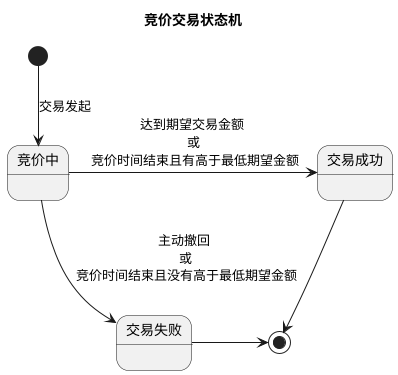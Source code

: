 @startuml
'https://plantuml.com/state-diagram'
title 竞价交易状态机

'电池状态列表
竞价中 :
交易成功 :
交易失败 :

[*] --> 竞价中 : 交易发起
竞价中 -> 交易成功 : 达到期望交易金额 \n 或 \n 竞价时间结束且有高于最低期望金额
竞价中 --> 交易失败 : 主动撤回 \n 或 \n 竞价时间结束且没有高于最低期望金额
交易成功 --> [*]
交易失败 -> [*]

@enduml
